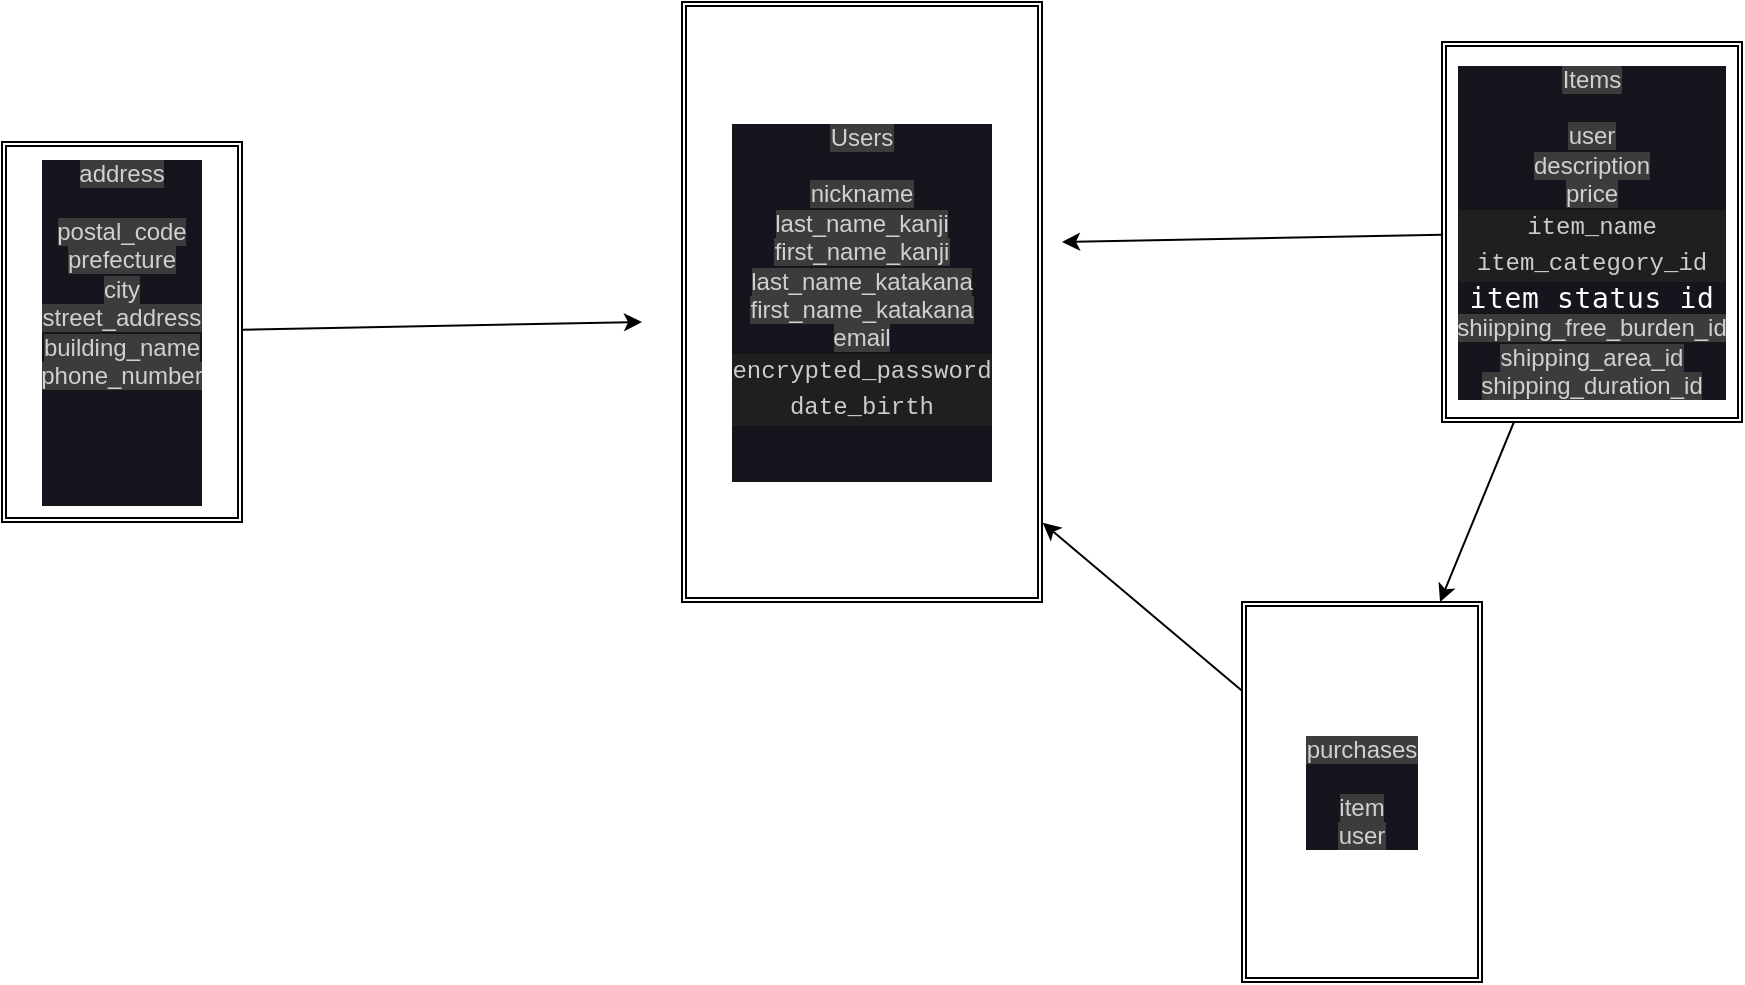 <mxfile>
    <diagram id="wbf_qaJHkdGwPexPDaj9" name="ページ1">
        <mxGraphModel dx="2194" dy="702" grid="1" gridSize="10" guides="1" tooltips="1" connect="1" arrows="1" fold="1" page="1" pageScale="1" pageWidth="827" pageHeight="1169" background="none" math="0" shadow="0">
            <root>
                <mxCell id="0"/>
                <mxCell id="1" parent="0"/>
                <mxCell id="192" value="&lt;font color=&quot;#d0d0d0&quot;&gt;&lt;span style=&quot;background-color: rgb(60, 60, 60);&quot;&gt;Users&lt;br&gt;&lt;br&gt;nickname&lt;br&gt;last_name_kanji&lt;br&gt;first_name_kanji&lt;br&gt;last_name_katakana&lt;br&gt;first_name_katakana&lt;br&gt;&lt;/span&gt;&lt;/font&gt;&lt;font color=&quot;#d0d0d0&quot;&gt;&lt;span style=&quot;background-color: rgb(60, 60, 60);&quot;&gt;email&lt;br&gt;&lt;/span&gt;&lt;/font&gt;&lt;div style=&quot;color: rgb(204, 204, 204); background-color: rgb(31, 31, 31); font-family: Menlo, Monaco, &amp;quot;Courier New&amp;quot;, monospace; line-height: 18px;&quot;&gt;encrypted_password&lt;/div&gt;&lt;div style=&quot;color: rgb(204, 204, 204); background-color: rgb(31, 31, 31); font-family: Menlo, Monaco, &amp;quot;Courier New&amp;quot;, monospace; line-height: 18px;&quot;&gt;&lt;div style=&quot;line-height: 18px;&quot;&gt;date_birth&lt;/div&gt;&lt;/div&gt;&lt;font color=&quot;#d0d0d0&quot;&gt;&lt;span style=&quot;background-color: rgb(60, 60, 60);&quot;&gt;&lt;br&gt;&lt;br&gt;&lt;/span&gt;&lt;/font&gt;" style="shape=ext;double=1;rounded=0;whiteSpace=wrap;html=1;labelBackgroundColor=#18141D;" vertex="1" parent="1">
                    <mxGeometry x="-40" y="190" width="180" height="300" as="geometry"/>
                </mxCell>
                <mxCell id="197" style="edgeStyle=none;html=1;" edge="1" parent="1" source="193">
                    <mxGeometry relative="1" as="geometry">
                        <mxPoint x="150" y="310" as="targetPoint"/>
                    </mxGeometry>
                </mxCell>
                <mxCell id="199" style="edgeStyle=none;html=1;" edge="1" parent="1" source="193" target="195">
                    <mxGeometry relative="1" as="geometry"/>
                </mxCell>
                <mxCell id="193" value="&lt;font color=&quot;#d0d0d0&quot;&gt;&lt;span style=&quot;background-color: rgb(60, 60, 60);&quot;&gt;Items&lt;br&gt;&lt;br&gt;user&lt;br&gt;description&lt;br&gt;price&lt;br&gt;&lt;/span&gt;&lt;/font&gt;&lt;div style=&quot;color: rgb(204, 204, 204); background-color: rgb(31, 31, 31); font-family: Menlo, Monaco, &amp;quot;Courier New&amp;quot;, monospace; line-height: 18px;&quot;&gt;item_name&lt;/div&gt;&lt;div style=&quot;color: rgb(204, 204, 204); background-color: rgb(31, 31, 31); font-family: Menlo, Monaco, &amp;quot;Courier New&amp;quot;, monospace; line-height: 18px;&quot;&gt;item_category_id&lt;/div&gt;&lt;span style=&quot;font-family: monospace; font-size: 14px; letter-spacing: 0.32px; text-align: left;&quot;&gt;&lt;font color=&quot;#ffffff&quot;&gt;item_status_id&lt;br&gt;&lt;/font&gt;&lt;/span&gt;&lt;font color=&quot;#d0d0d0&quot;&gt;&lt;span style=&quot;background-color: rgb(60, 60, 60);&quot;&gt;shiipping_free_burden_id&lt;br&gt;shipping_area_id&lt;br&gt;shipping_duration_id&lt;br&gt;&lt;/span&gt;&lt;/font&gt;" style="shape=ext;double=1;rounded=0;whiteSpace=wrap;html=1;labelBackgroundColor=#18141D;" vertex="1" parent="1">
                    <mxGeometry x="340" y="210" width="150" height="190" as="geometry"/>
                </mxCell>
                <mxCell id="201" style="edgeStyle=none;html=1;" edge="1" parent="1" source="194">
                    <mxGeometry relative="1" as="geometry">
                        <mxPoint x="-60" y="350" as="targetPoint"/>
                    </mxGeometry>
                </mxCell>
                <mxCell id="194" value="&lt;font color=&quot;#d0d0d0&quot;&gt;&lt;span style=&quot;background-color: rgb(60, 60, 60);&quot;&gt;address&lt;br&gt;&lt;br&gt;postal_code&lt;br&gt;prefecture&lt;br&gt;city&lt;br&gt;street_address&lt;br&gt;building_name&lt;br&gt;phone_number&lt;br&gt;&lt;br&gt;&lt;br&gt;&lt;br&gt;&lt;br&gt;&lt;/span&gt;&lt;/font&gt;" style="shape=ext;double=1;rounded=0;whiteSpace=wrap;html=1;labelBackgroundColor=#18141D;" vertex="1" parent="1">
                    <mxGeometry x="-380" y="260" width="120" height="190" as="geometry"/>
                </mxCell>
                <mxCell id="196" style="edgeStyle=none;html=1;entryX=1.002;entryY=0.868;entryDx=0;entryDy=0;entryPerimeter=0;" edge="1" parent="1" source="195" target="192">
                    <mxGeometry relative="1" as="geometry">
                        <mxPoint x="210" y="640" as="targetPoint"/>
                    </mxGeometry>
                </mxCell>
                <mxCell id="195" value="&lt;font color=&quot;#d0d0d0&quot;&gt;&lt;span style=&quot;background-color: rgb(60, 60, 60);&quot;&gt;purchases&lt;br&gt;&lt;br&gt;item&lt;br&gt;user&lt;br&gt;&lt;/span&gt;&lt;/font&gt;" style="shape=ext;double=1;rounded=0;whiteSpace=wrap;html=1;labelBackgroundColor=#18141D;" vertex="1" parent="1">
                    <mxGeometry x="240" y="490" width="120" height="190" as="geometry"/>
                </mxCell>
            </root>
        </mxGraphModel>
    </diagram>
</mxfile>